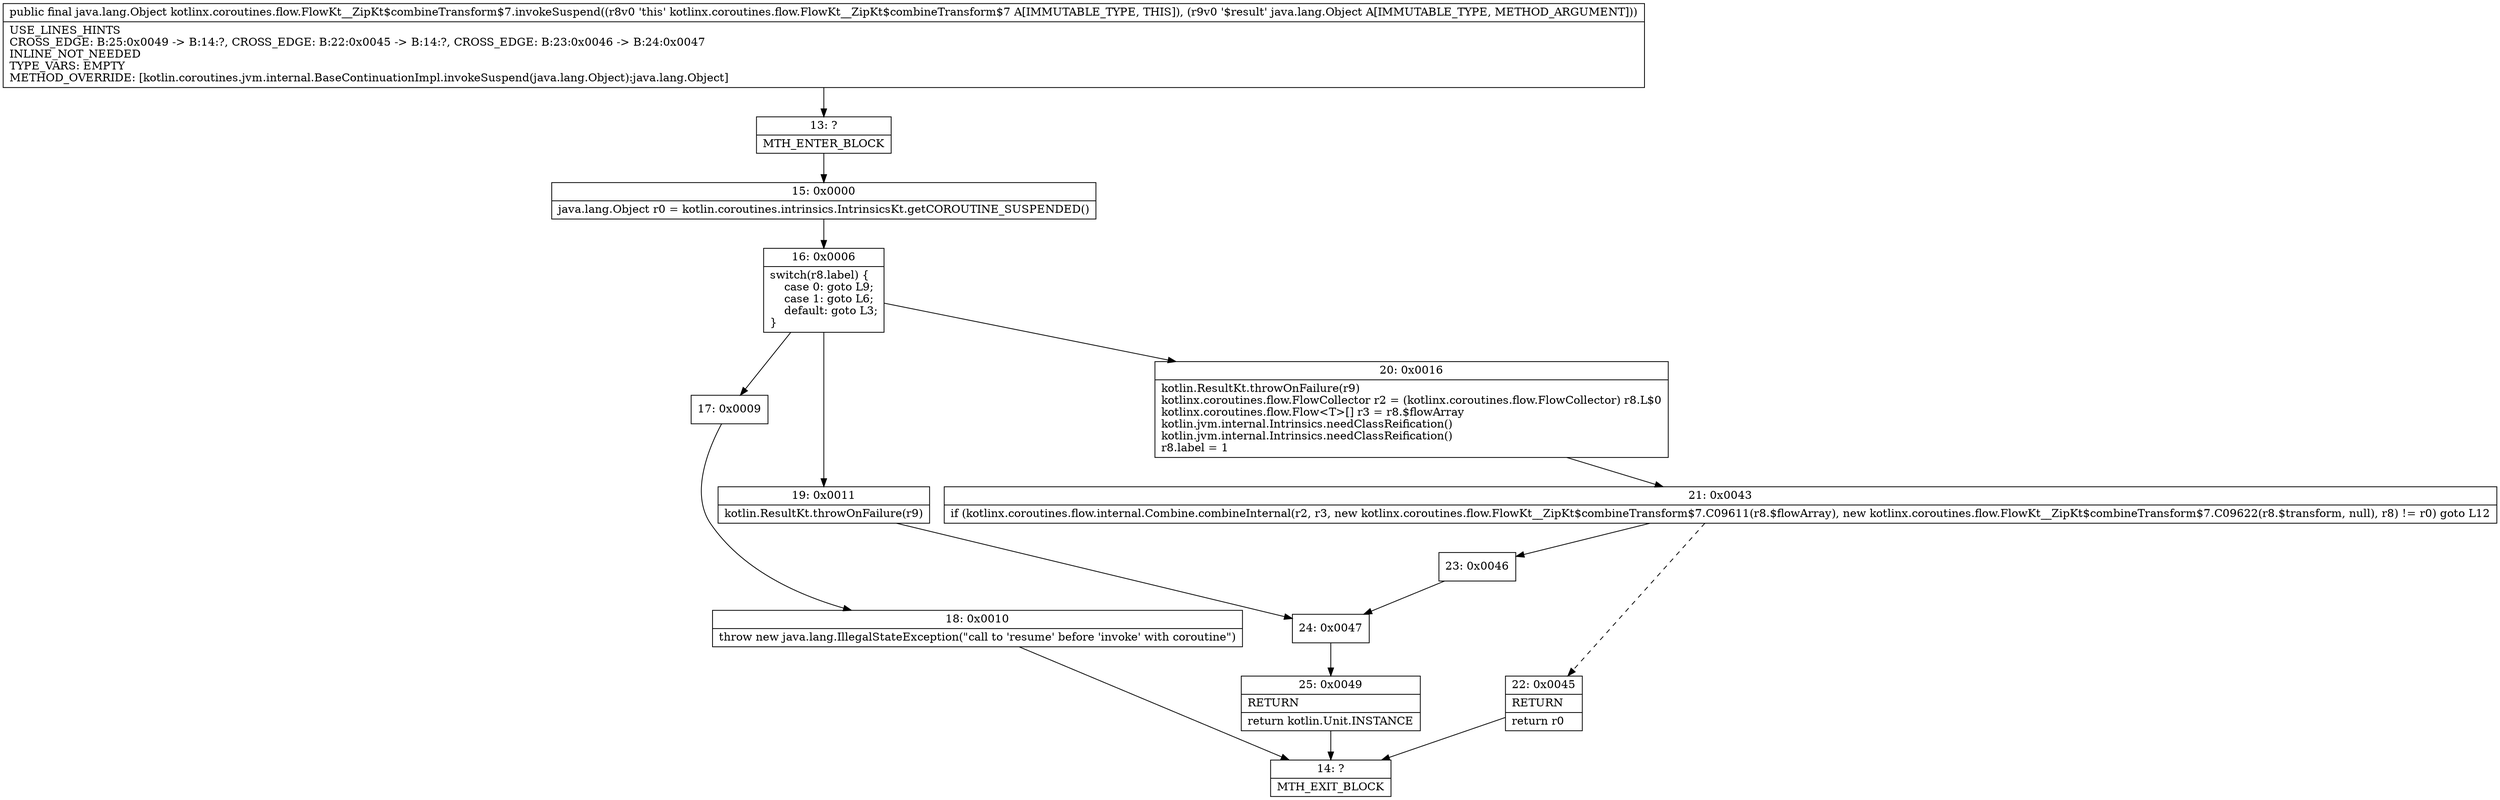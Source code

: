 digraph "CFG forkotlinx.coroutines.flow.FlowKt__ZipKt$combineTransform$7.invokeSuspend(Ljava\/lang\/Object;)Ljava\/lang\/Object;" {
Node_13 [shape=record,label="{13\:\ ?|MTH_ENTER_BLOCK\l}"];
Node_15 [shape=record,label="{15\:\ 0x0000|java.lang.Object r0 = kotlin.coroutines.intrinsics.IntrinsicsKt.getCOROUTINE_SUSPENDED()\l}"];
Node_16 [shape=record,label="{16\:\ 0x0006|switch(r8.label) \{\l    case 0: goto L9;\l    case 1: goto L6;\l    default: goto L3;\l\}\l}"];
Node_17 [shape=record,label="{17\:\ 0x0009}"];
Node_18 [shape=record,label="{18\:\ 0x0010|throw new java.lang.IllegalStateException(\"call to 'resume' before 'invoke' with coroutine\")\l}"];
Node_14 [shape=record,label="{14\:\ ?|MTH_EXIT_BLOCK\l}"];
Node_19 [shape=record,label="{19\:\ 0x0011|kotlin.ResultKt.throwOnFailure(r9)\l}"];
Node_24 [shape=record,label="{24\:\ 0x0047}"];
Node_25 [shape=record,label="{25\:\ 0x0049|RETURN\l|return kotlin.Unit.INSTANCE\l}"];
Node_20 [shape=record,label="{20\:\ 0x0016|kotlin.ResultKt.throwOnFailure(r9)\lkotlinx.coroutines.flow.FlowCollector r2 = (kotlinx.coroutines.flow.FlowCollector) r8.L$0\lkotlinx.coroutines.flow.Flow\<T\>[] r3 = r8.$flowArray\lkotlin.jvm.internal.Intrinsics.needClassReification()\lkotlin.jvm.internal.Intrinsics.needClassReification()\lr8.label = 1\l}"];
Node_21 [shape=record,label="{21\:\ 0x0043|if (kotlinx.coroutines.flow.internal.Combine.combineInternal(r2, r3, new kotlinx.coroutines.flow.FlowKt__ZipKt$combineTransform$7.C09611(r8.$flowArray), new kotlinx.coroutines.flow.FlowKt__ZipKt$combineTransform$7.C09622(r8.$transform, null), r8) != r0) goto L12\l}"];
Node_22 [shape=record,label="{22\:\ 0x0045|RETURN\l|return r0\l}"];
Node_23 [shape=record,label="{23\:\ 0x0046}"];
MethodNode[shape=record,label="{public final java.lang.Object kotlinx.coroutines.flow.FlowKt__ZipKt$combineTransform$7.invokeSuspend((r8v0 'this' kotlinx.coroutines.flow.FlowKt__ZipKt$combineTransform$7 A[IMMUTABLE_TYPE, THIS]), (r9v0 '$result' java.lang.Object A[IMMUTABLE_TYPE, METHOD_ARGUMENT]))  | USE_LINES_HINTS\lCROSS_EDGE: B:25:0x0049 \-\> B:14:?, CROSS_EDGE: B:22:0x0045 \-\> B:14:?, CROSS_EDGE: B:23:0x0046 \-\> B:24:0x0047\lINLINE_NOT_NEEDED\lTYPE_VARS: EMPTY\lMETHOD_OVERRIDE: [kotlin.coroutines.jvm.internal.BaseContinuationImpl.invokeSuspend(java.lang.Object):java.lang.Object]\l}"];
MethodNode -> Node_13;Node_13 -> Node_15;
Node_15 -> Node_16;
Node_16 -> Node_17;
Node_16 -> Node_19;
Node_16 -> Node_20;
Node_17 -> Node_18;
Node_18 -> Node_14;
Node_19 -> Node_24;
Node_24 -> Node_25;
Node_25 -> Node_14;
Node_20 -> Node_21;
Node_21 -> Node_22[style=dashed];
Node_21 -> Node_23;
Node_22 -> Node_14;
Node_23 -> Node_24;
}

